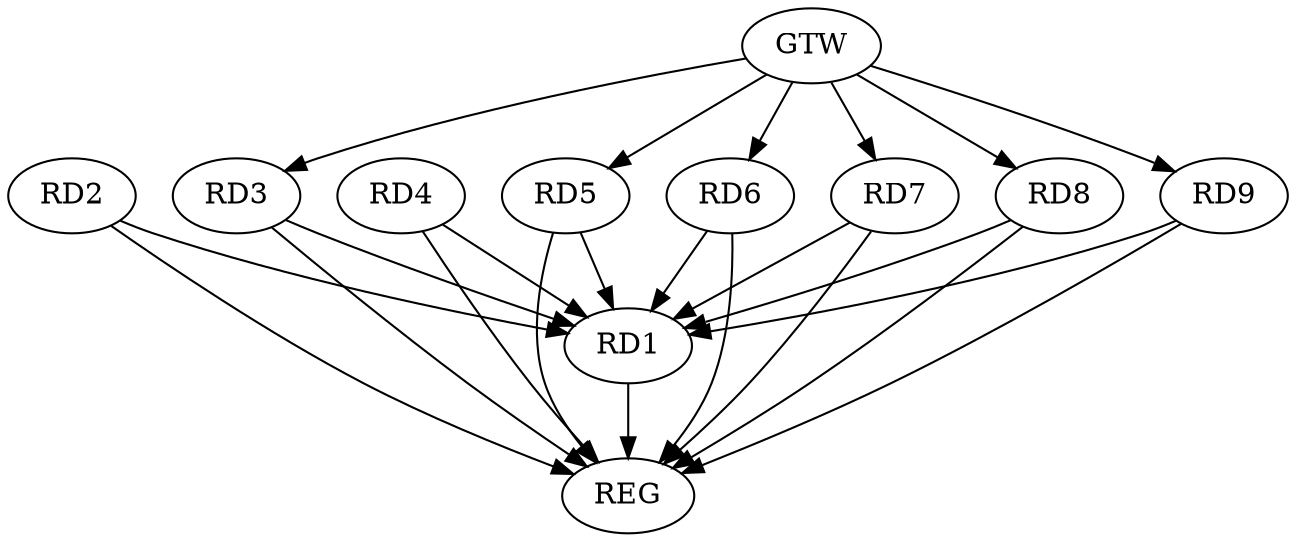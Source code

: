 strict digraph G {
  RD1 [ label="RD1" ];
  RD2 [ label="RD2" ];
  RD3 [ label="RD3" ];
  RD4 [ label="RD4" ];
  RD5 [ label="RD5" ];
  RD6 [ label="RD6" ];
  RD7 [ label="RD7" ];
  RD8 [ label="RD8" ];
  RD9 [ label="RD9" ];
  GTW [ label="GTW" ];
  REG [ label="REG" ];
  RD3 -> RD1;
  RD9 -> RD1;
  GTW -> RD3;
  GTW -> RD5;
  GTW -> RD6;
  GTW -> RD7;
  GTW -> RD8;
  GTW -> RD9;
  RD1 -> REG;
  RD2 -> REG;
  RD3 -> REG;
  RD4 -> REG;
  RD5 -> REG;
  RD6 -> REG;
  RD7 -> REG;
  RD8 -> REG;
  RD9 -> REG;
  RD5 -> RD1;
  RD2 -> RD1;
  RD6 -> RD1;
  RD4 -> RD1;
  RD7 -> RD1;
  RD8 -> RD1;
}
